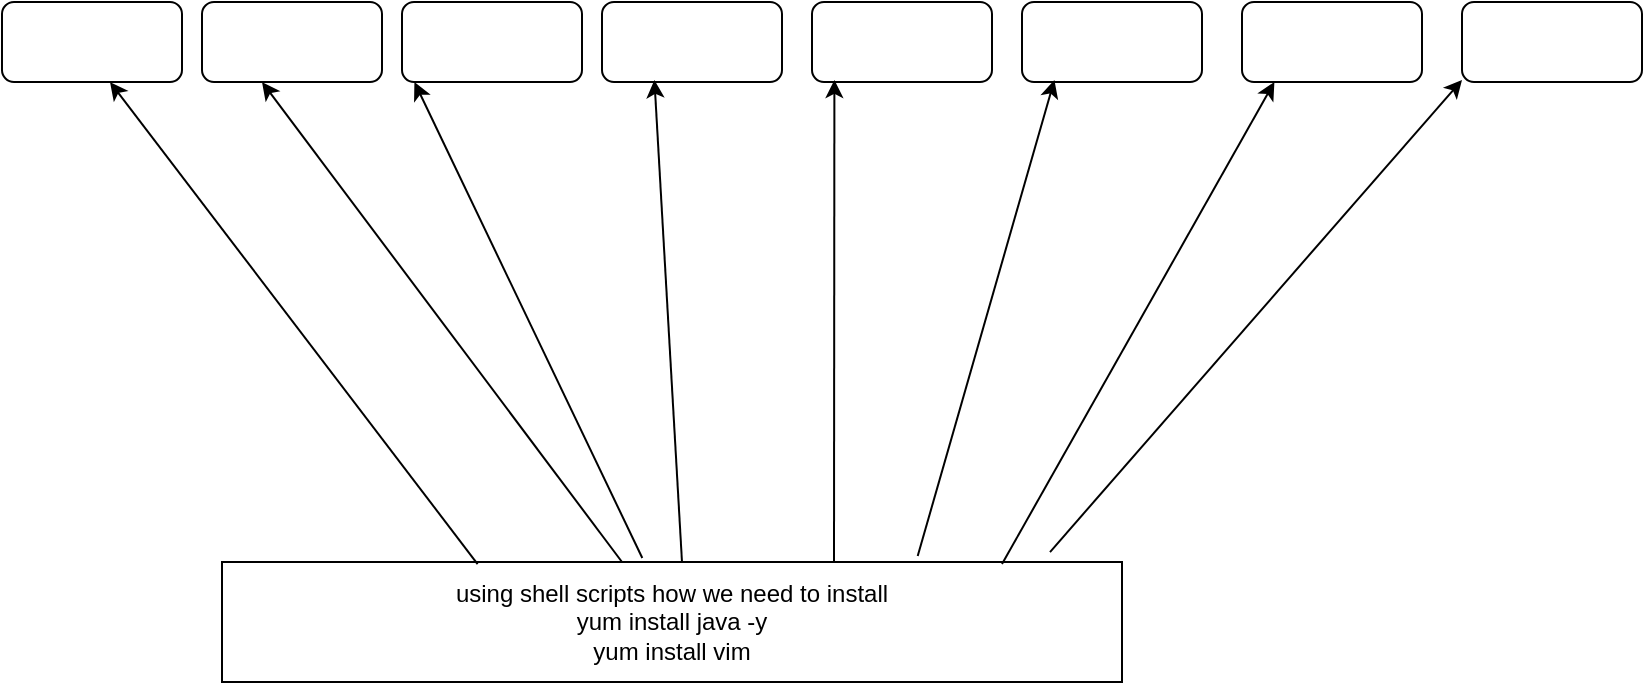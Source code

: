 <mxfile version="14.8.2" type="github">
  <diagram id="1cm-ox7o3cmBVTYmAxKe" name="Page-1">
    <mxGraphModel dx="1108" dy="482" grid="1" gridSize="10" guides="1" tooltips="1" connect="1" arrows="1" fold="1" page="1" pageScale="1" pageWidth="850" pageHeight="1100" math="0" shadow="0">
      <root>
        <mxCell id="0" />
        <mxCell id="1" parent="0" />
        <mxCell id="kqt0lwqtpWI_VtmtRJqg-1" value="" style="rounded=1;whiteSpace=wrap;html=1;" vertex="1" parent="1">
          <mxGeometry x="20" y="60" width="90" height="40" as="geometry" />
        </mxCell>
        <mxCell id="kqt0lwqtpWI_VtmtRJqg-8" value="" style="rounded=1;whiteSpace=wrap;html=1;" vertex="1" parent="1">
          <mxGeometry x="120" y="60" width="90" height="40" as="geometry" />
        </mxCell>
        <mxCell id="kqt0lwqtpWI_VtmtRJqg-9" value="" style="rounded=1;whiteSpace=wrap;html=1;" vertex="1" parent="1">
          <mxGeometry x="220" y="60" width="90" height="40" as="geometry" />
        </mxCell>
        <mxCell id="kqt0lwqtpWI_VtmtRJqg-10" value="" style="rounded=1;whiteSpace=wrap;html=1;" vertex="1" parent="1">
          <mxGeometry x="320" y="60" width="90" height="40" as="geometry" />
        </mxCell>
        <mxCell id="kqt0lwqtpWI_VtmtRJqg-11" value="" style="rounded=1;whiteSpace=wrap;html=1;" vertex="1" parent="1">
          <mxGeometry x="425" y="60" width="90" height="40" as="geometry" />
        </mxCell>
        <mxCell id="kqt0lwqtpWI_VtmtRJqg-12" value="" style="rounded=1;whiteSpace=wrap;html=1;" vertex="1" parent="1">
          <mxGeometry x="530" y="60" width="90" height="40" as="geometry" />
        </mxCell>
        <mxCell id="kqt0lwqtpWI_VtmtRJqg-13" value="" style="rounded=1;whiteSpace=wrap;html=1;" vertex="1" parent="1">
          <mxGeometry x="640" y="60" width="90" height="40" as="geometry" />
        </mxCell>
        <mxCell id="kqt0lwqtpWI_VtmtRJqg-14" value="" style="rounded=1;whiteSpace=wrap;html=1;" vertex="1" parent="1">
          <mxGeometry x="750" y="60" width="90" height="40" as="geometry" />
        </mxCell>
        <mxCell id="kqt0lwqtpWI_VtmtRJqg-15" value="using shell scripts how we need to install&lt;br&gt;yum install java -y&lt;br&gt;yum install vim" style="rounded=0;whiteSpace=wrap;html=1;" vertex="1" parent="1">
          <mxGeometry x="130" y="340" width="450" height="60" as="geometry" />
        </mxCell>
        <mxCell id="kqt0lwqtpWI_VtmtRJqg-24" value="" style="endArrow=classic;html=1;entryX=0.6;entryY=1;entryDx=0;entryDy=0;entryPerimeter=0;exitX=0.284;exitY=0.017;exitDx=0;exitDy=0;exitPerimeter=0;" edge="1" parent="1" source="kqt0lwqtpWI_VtmtRJqg-15" target="kqt0lwqtpWI_VtmtRJqg-1">
          <mxGeometry width="50" height="50" relative="1" as="geometry">
            <mxPoint x="100" y="250" as="sourcePoint" />
            <mxPoint x="150" y="200" as="targetPoint" />
          </mxGeometry>
        </mxCell>
        <mxCell id="kqt0lwqtpWI_VtmtRJqg-25" value="" style="endArrow=classic;html=1;entryX=0.6;entryY=1;entryDx=0;entryDy=0;entryPerimeter=0;" edge="1" parent="1">
          <mxGeometry width="50" height="50" relative="1" as="geometry">
            <mxPoint x="330" y="340" as="sourcePoint" />
            <mxPoint x="150" y="100" as="targetPoint" />
          </mxGeometry>
        </mxCell>
        <mxCell id="kqt0lwqtpWI_VtmtRJqg-26" value="" style="endArrow=classic;html=1;entryX=0.6;entryY=1;entryDx=0;entryDy=0;entryPerimeter=0;exitX=0.467;exitY=-0.033;exitDx=0;exitDy=0;exitPerimeter=0;" edge="1" parent="1" source="kqt0lwqtpWI_VtmtRJqg-15">
          <mxGeometry width="50" height="50" relative="1" as="geometry">
            <mxPoint x="410.0" y="351.02" as="sourcePoint" />
            <mxPoint x="226.2" y="100" as="targetPoint" />
          </mxGeometry>
        </mxCell>
        <mxCell id="kqt0lwqtpWI_VtmtRJqg-27" value="" style="endArrow=classic;html=1;entryX=0.6;entryY=1;entryDx=0;entryDy=0;entryPerimeter=0;" edge="1" parent="1">
          <mxGeometry width="50" height="50" relative="1" as="geometry">
            <mxPoint x="360" y="340" as="sourcePoint" />
            <mxPoint x="346.2" y="98.98" as="targetPoint" />
          </mxGeometry>
        </mxCell>
        <mxCell id="kqt0lwqtpWI_VtmtRJqg-28" value="" style="endArrow=classic;html=1;entryX=0.6;entryY=1;entryDx=0;entryDy=0;entryPerimeter=0;" edge="1" parent="1">
          <mxGeometry width="50" height="50" relative="1" as="geometry">
            <mxPoint x="436" y="340" as="sourcePoint" />
            <mxPoint x="436.2" y="98.98" as="targetPoint" />
          </mxGeometry>
        </mxCell>
        <mxCell id="kqt0lwqtpWI_VtmtRJqg-29" value="" style="endArrow=classic;html=1;entryX=0.6;entryY=1;entryDx=0;entryDy=0;entryPerimeter=0;exitX=0.773;exitY=-0.05;exitDx=0;exitDy=0;exitPerimeter=0;" edge="1" parent="1" source="kqt0lwqtpWI_VtmtRJqg-15">
          <mxGeometry width="50" height="50" relative="1" as="geometry">
            <mxPoint x="730" y="350" as="sourcePoint" />
            <mxPoint x="546.2" y="98.98" as="targetPoint" />
          </mxGeometry>
        </mxCell>
        <mxCell id="kqt0lwqtpWI_VtmtRJqg-30" value="" style="endArrow=classic;html=1;entryX=0.6;entryY=1;entryDx=0;entryDy=0;entryPerimeter=0;" edge="1" parent="1">
          <mxGeometry width="50" height="50" relative="1" as="geometry">
            <mxPoint x="520" y="341.02" as="sourcePoint" />
            <mxPoint x="656.2" y="100.0" as="targetPoint" />
          </mxGeometry>
        </mxCell>
        <mxCell id="kqt0lwqtpWI_VtmtRJqg-31" value="" style="endArrow=classic;html=1;entryX=0.6;entryY=1;entryDx=0;entryDy=0;entryPerimeter=0;exitX=0.92;exitY=-0.083;exitDx=0;exitDy=0;exitPerimeter=0;" edge="1" parent="1" source="kqt0lwqtpWI_VtmtRJqg-15">
          <mxGeometry width="50" height="50" relative="1" as="geometry">
            <mxPoint x="933.8" y="350" as="sourcePoint" />
            <mxPoint x="750" y="98.98" as="targetPoint" />
          </mxGeometry>
        </mxCell>
      </root>
    </mxGraphModel>
  </diagram>
</mxfile>

